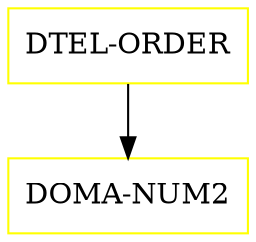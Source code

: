digraph G {
  "DTEL-ORDER" [shape=box,color=yellow];
  "DOMA-NUM2" [shape=box,color=yellow,URL="./DOMA_NUM2.html"];
  "DTEL-ORDER" -> "DOMA-NUM2";
}
